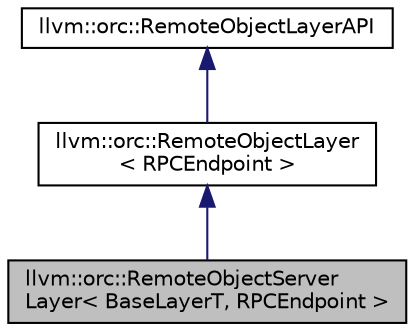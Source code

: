 digraph "llvm::orc::RemoteObjectServerLayer&lt; BaseLayerT, RPCEndpoint &gt;"
{
 // LATEX_PDF_SIZE
  bgcolor="transparent";
  edge [fontname="Helvetica",fontsize="10",labelfontname="Helvetica",labelfontsize="10"];
  node [fontname="Helvetica",fontsize="10",shape="box"];
  Node1 [label="llvm::orc::RemoteObjectServer\lLayer\< BaseLayerT, RPCEndpoint \>",height=0.2,width=0.4,color="black", fillcolor="grey75", style="filled", fontcolor="black",tooltip="RemoteObjectServerLayer acts as a server and handling RPC calls for the object layer API from the giv..."];
  Node2 -> Node1 [dir="back",color="midnightblue",fontsize="10",style="solid",fontname="Helvetica"];
  Node2 [label="llvm::orc::RemoteObjectLayer\l\< RPCEndpoint \>",height=0.2,width=0.4,color="black",URL="$classllvm_1_1orc_1_1RemoteObjectLayer.html",tooltip="Base class containing common utilities for RemoteObjectClientLayer and RemoteObjectServerLayer."];
  Node3 -> Node2 [dir="back",color="midnightblue",fontsize="10",style="solid",fontname="Helvetica"];
  Node3 [label="llvm::orc::RemoteObjectLayerAPI",height=0.2,width=0.4,color="black",URL="$classllvm_1_1orc_1_1RemoteObjectLayerAPI.html",tooltip="RPC API needed by RemoteObjectClientLayer and RemoteObjectServerLayer."];
}
